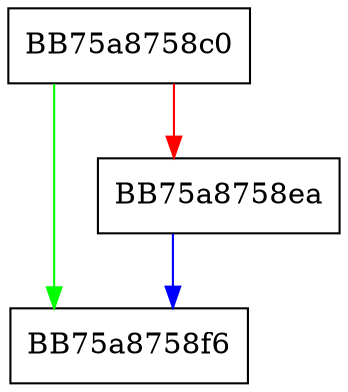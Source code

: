 digraph LoadDlpDetoursInjectionPolicyInclusionProcessesDbVar {
  node [shape="box"];
  graph [splines=ortho];
  BB75a8758c0 -> BB75a8758f6 [color="green"];
  BB75a8758c0 -> BB75a8758ea [color="red"];
  BB75a8758ea -> BB75a8758f6 [color="blue"];
}